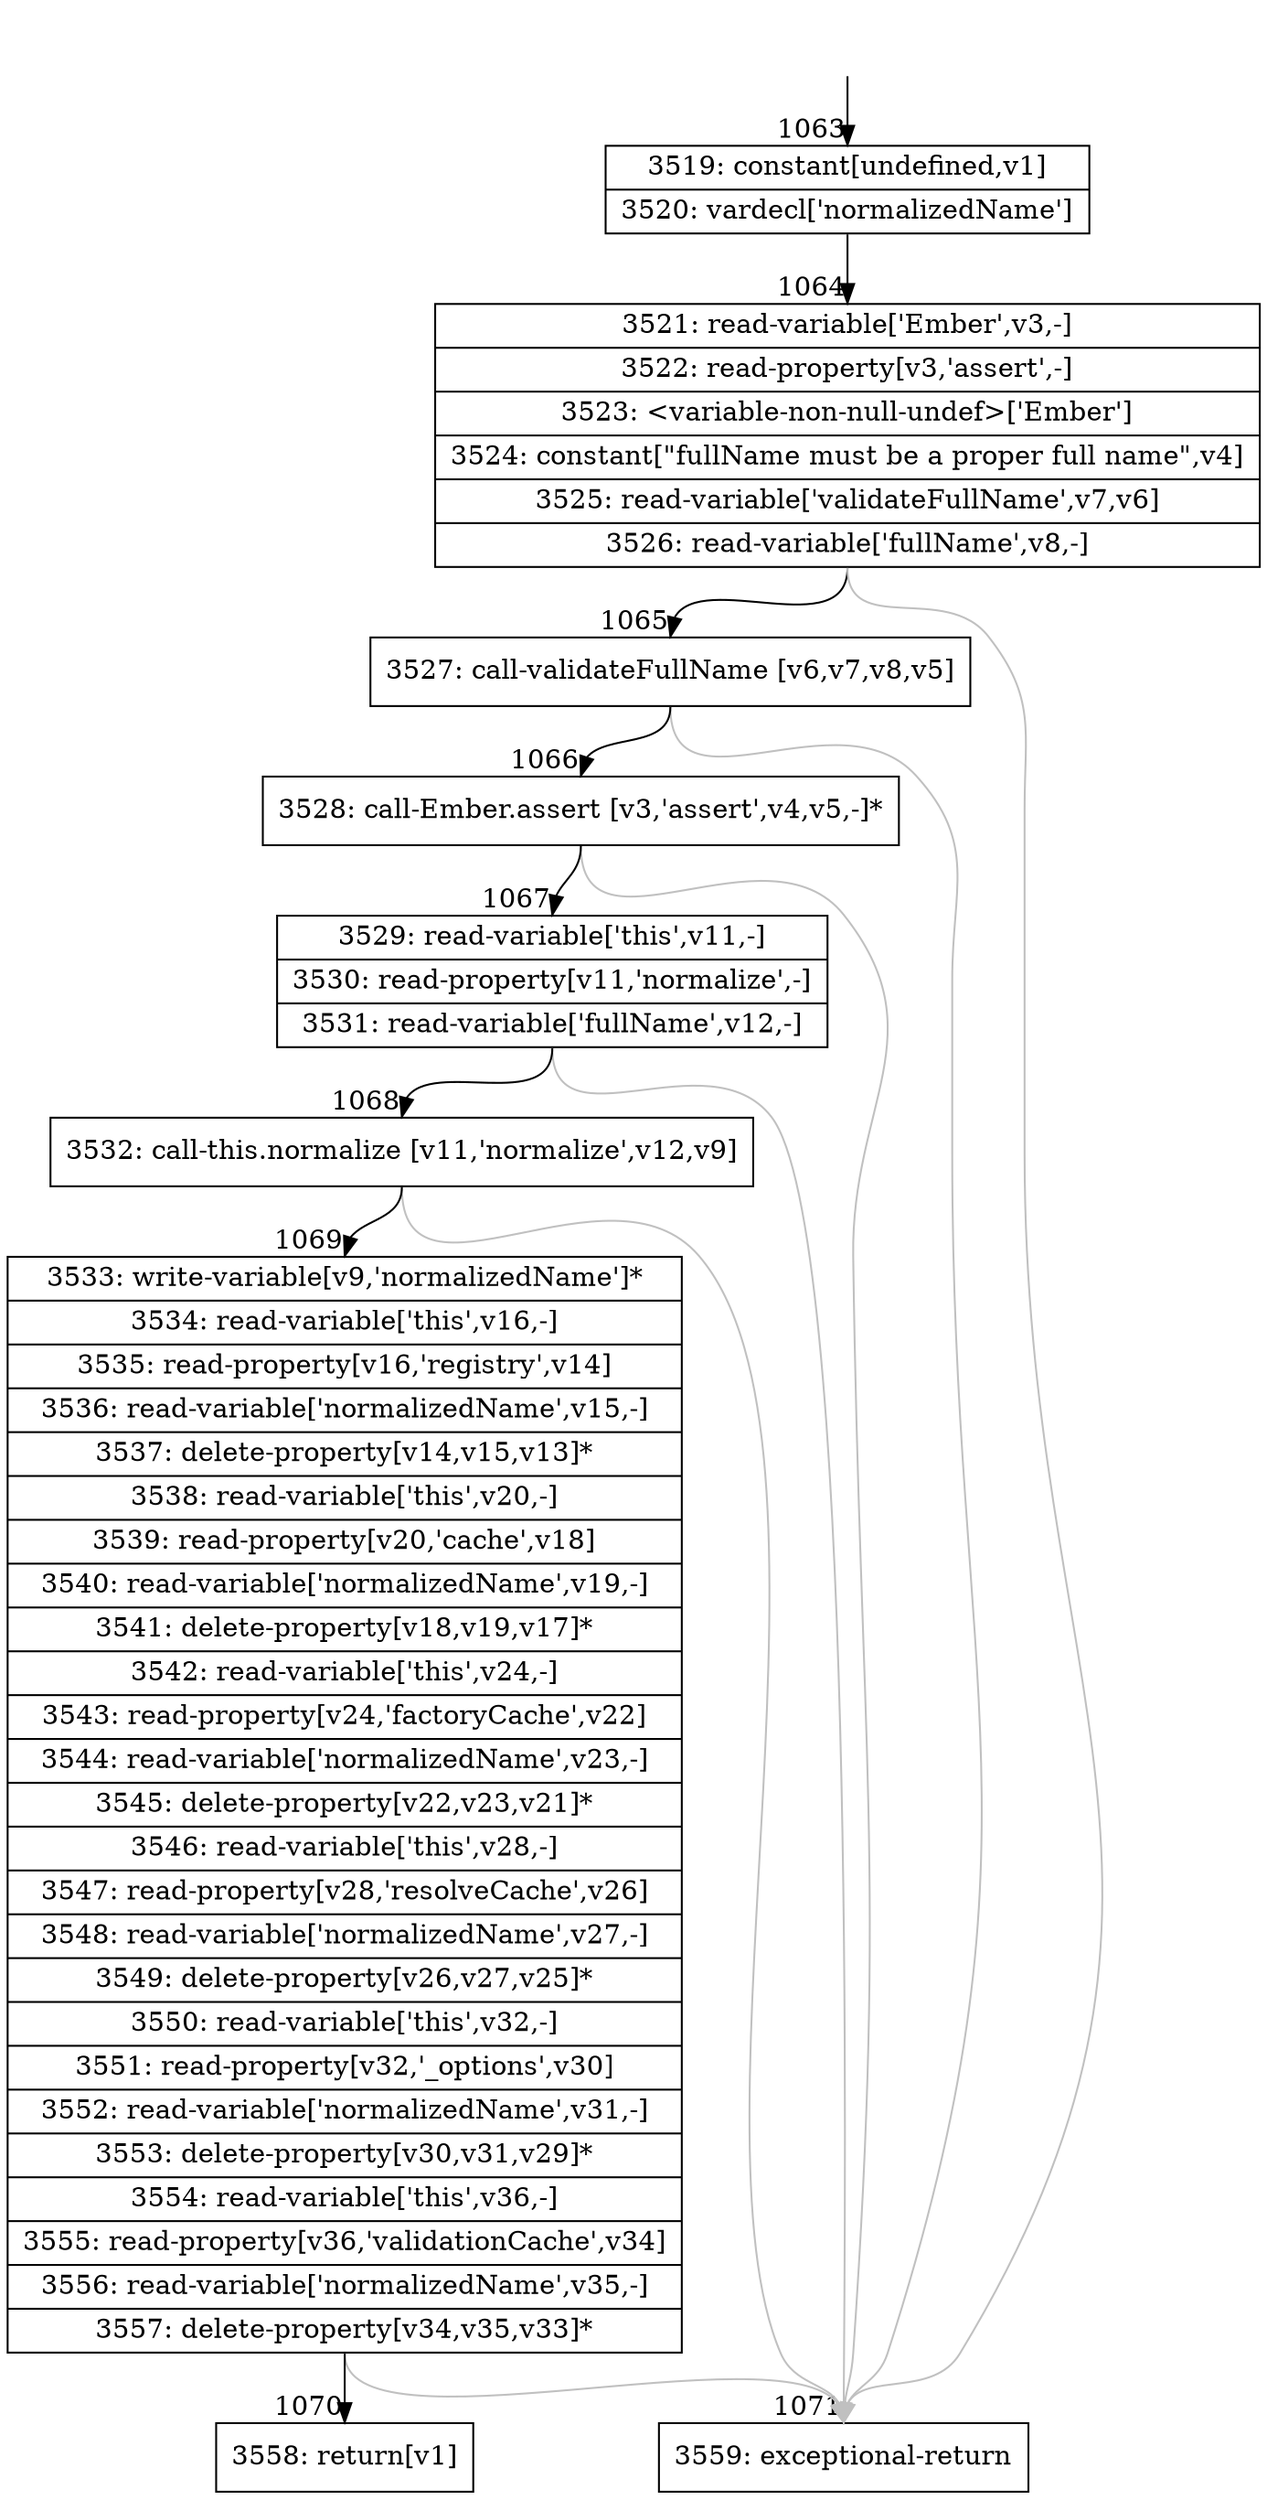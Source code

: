 digraph {
rankdir="TD"
BB_entry76[shape=none,label=""];
BB_entry76 -> BB1063 [tailport=s, headport=n, headlabel="    1063"]
BB1063 [shape=record label="{3519: constant[undefined,v1]|3520: vardecl['normalizedName']}" ] 
BB1063 -> BB1064 [tailport=s, headport=n, headlabel="      1064"]
BB1064 [shape=record label="{3521: read-variable['Ember',v3,-]|3522: read-property[v3,'assert',-]|3523: \<variable-non-null-undef\>['Ember']|3524: constant[\"fullName must be a proper full name\",v4]|3525: read-variable['validateFullName',v7,v6]|3526: read-variable['fullName',v8,-]}" ] 
BB1064 -> BB1065 [tailport=s, headport=n, headlabel="      1065"]
BB1064 -> BB1071 [tailport=s, headport=n, color=gray, headlabel="      1071"]
BB1065 [shape=record label="{3527: call-validateFullName [v6,v7,v8,v5]}" ] 
BB1065 -> BB1066 [tailport=s, headport=n, headlabel="      1066"]
BB1065 -> BB1071 [tailport=s, headport=n, color=gray]
BB1066 [shape=record label="{3528: call-Ember.assert [v3,'assert',v4,v5,-]*}" ] 
BB1066 -> BB1067 [tailport=s, headport=n, headlabel="      1067"]
BB1066 -> BB1071 [tailport=s, headport=n, color=gray]
BB1067 [shape=record label="{3529: read-variable['this',v11,-]|3530: read-property[v11,'normalize',-]|3531: read-variable['fullName',v12,-]}" ] 
BB1067 -> BB1068 [tailport=s, headport=n, headlabel="      1068"]
BB1067 -> BB1071 [tailport=s, headport=n, color=gray]
BB1068 [shape=record label="{3532: call-this.normalize [v11,'normalize',v12,v9]}" ] 
BB1068 -> BB1069 [tailport=s, headport=n, headlabel="      1069"]
BB1068 -> BB1071 [tailport=s, headport=n, color=gray]
BB1069 [shape=record label="{3533: write-variable[v9,'normalizedName']*|3534: read-variable['this',v16,-]|3535: read-property[v16,'registry',v14]|3536: read-variable['normalizedName',v15,-]|3537: delete-property[v14,v15,v13]*|3538: read-variable['this',v20,-]|3539: read-property[v20,'cache',v18]|3540: read-variable['normalizedName',v19,-]|3541: delete-property[v18,v19,v17]*|3542: read-variable['this',v24,-]|3543: read-property[v24,'factoryCache',v22]|3544: read-variable['normalizedName',v23,-]|3545: delete-property[v22,v23,v21]*|3546: read-variable['this',v28,-]|3547: read-property[v28,'resolveCache',v26]|3548: read-variable['normalizedName',v27,-]|3549: delete-property[v26,v27,v25]*|3550: read-variable['this',v32,-]|3551: read-property[v32,'_options',v30]|3552: read-variable['normalizedName',v31,-]|3553: delete-property[v30,v31,v29]*|3554: read-variable['this',v36,-]|3555: read-property[v36,'validationCache',v34]|3556: read-variable['normalizedName',v35,-]|3557: delete-property[v34,v35,v33]*}" ] 
BB1069 -> BB1070 [tailport=s, headport=n, headlabel="      1070"]
BB1069 -> BB1071 [tailport=s, headport=n, color=gray]
BB1070 [shape=record label="{3558: return[v1]}" ] 
BB1071 [shape=record label="{3559: exceptional-return}" ] 
//#$~ 1277
}
